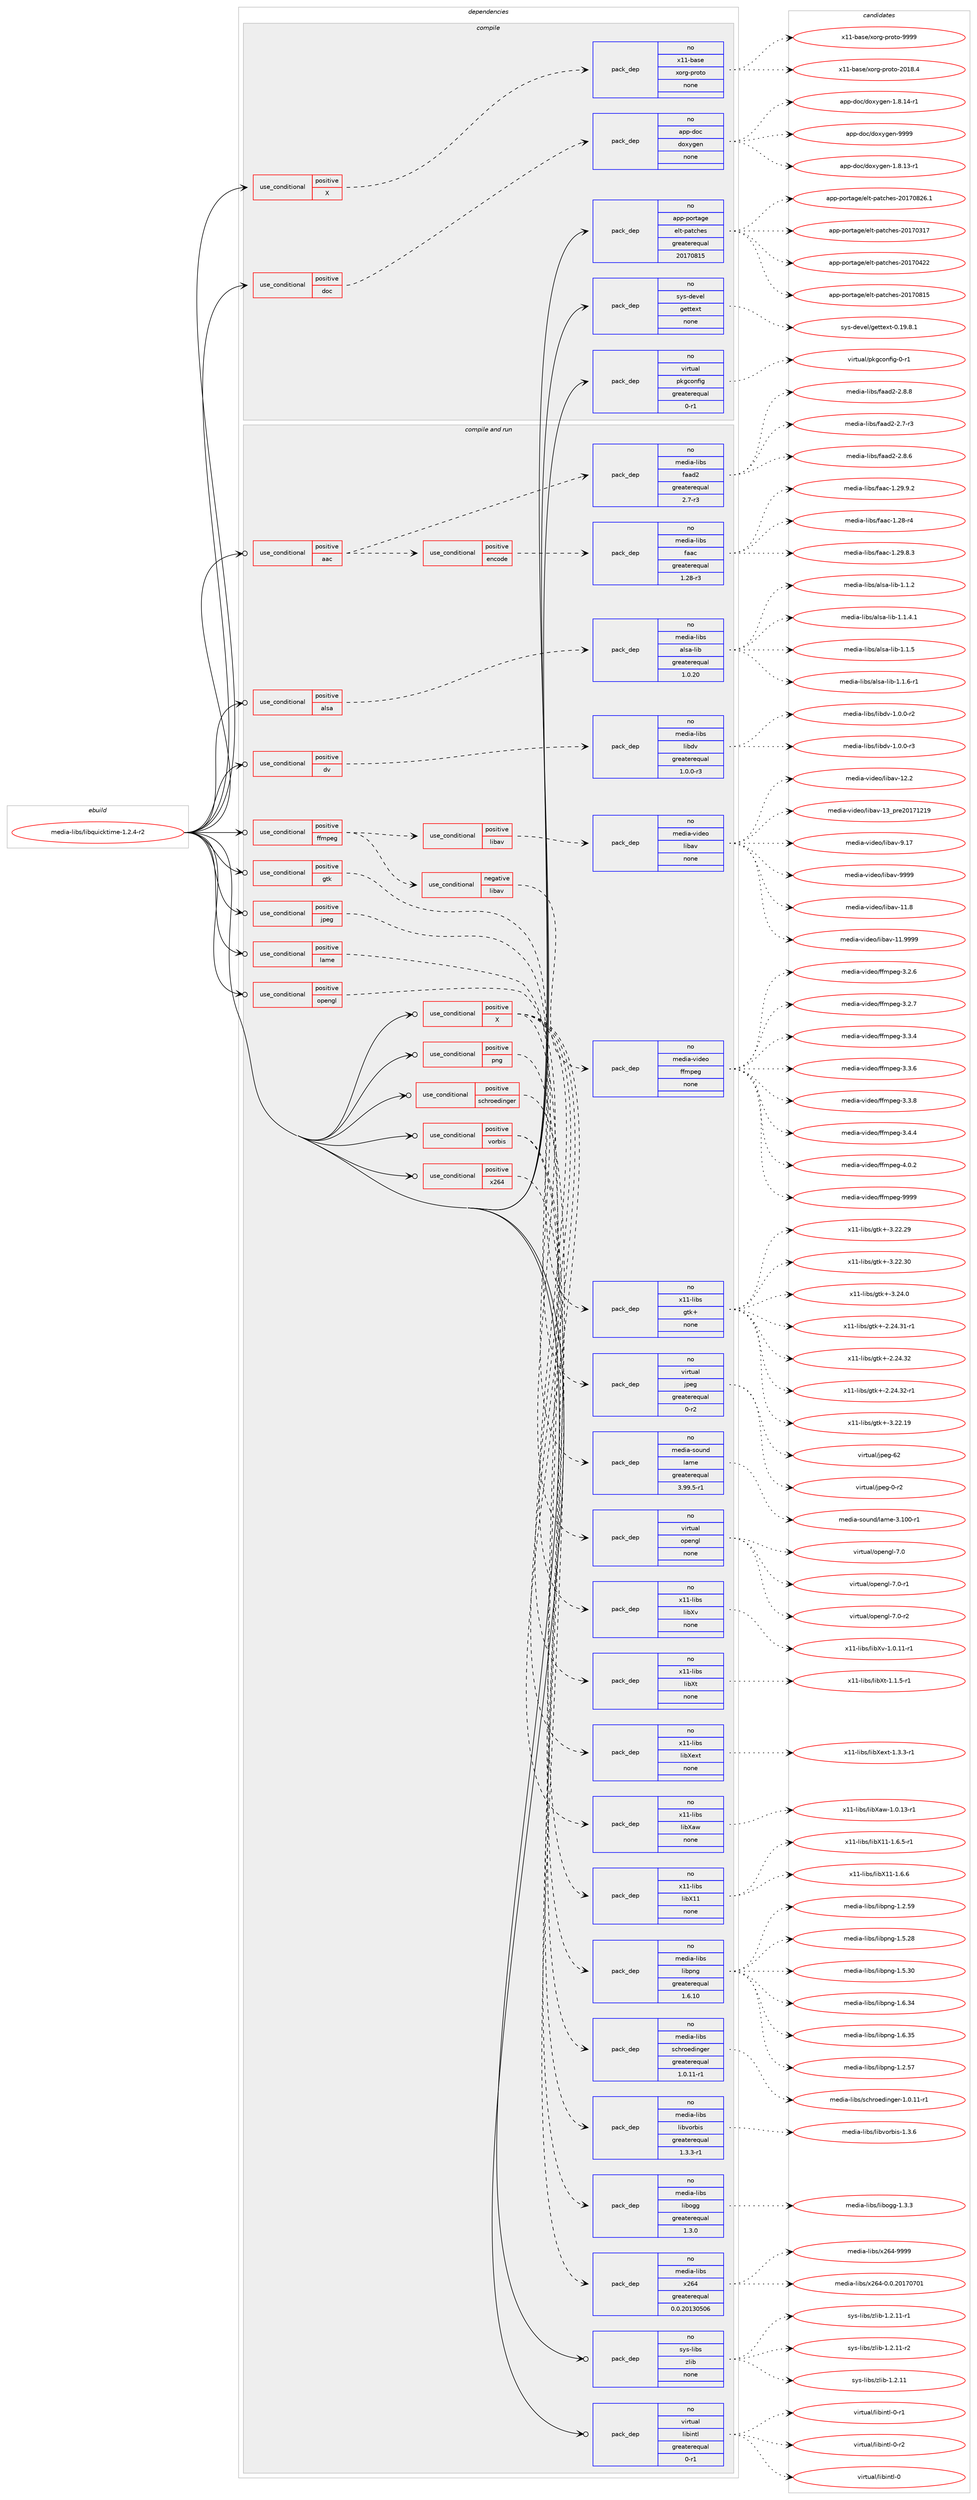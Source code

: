 digraph prolog {

# *************
# Graph options
# *************

newrank=true;
concentrate=true;
compound=true;
graph [rankdir=LR,fontname=Helvetica,fontsize=10,ranksep=1.5];#, ranksep=2.5, nodesep=0.2];
edge  [arrowhead=vee];
node  [fontname=Helvetica,fontsize=10];

# **********
# The ebuild
# **********

subgraph cluster_leftcol {
color=gray;
rank=same;
label=<<i>ebuild</i>>;
id [label="media-libs/libquicktime-1.2.4-r2", color=red, width=4, href="../media-libs/libquicktime-1.2.4-r2.svg"];
}

# ****************
# The dependencies
# ****************

subgraph cluster_midcol {
color=gray;
label=<<i>dependencies</i>>;
subgraph cluster_compile {
fillcolor="#eeeeee";
style=filled;
label=<<i>compile</i>>;
subgraph cond3053 {
dependency9582 [label=<<TABLE BORDER="0" CELLBORDER="1" CELLSPACING="0" CELLPADDING="4"><TR><TD ROWSPAN="3" CELLPADDING="10">use_conditional</TD></TR><TR><TD>positive</TD></TR><TR><TD>X</TD></TR></TABLE>>, shape=none, color=red];
subgraph pack6357 {
dependency9583 [label=<<TABLE BORDER="0" CELLBORDER="1" CELLSPACING="0" CELLPADDING="4" WIDTH="220"><TR><TD ROWSPAN="6" CELLPADDING="30">pack_dep</TD></TR><TR><TD WIDTH="110">no</TD></TR><TR><TD>x11-base</TD></TR><TR><TD>xorg-proto</TD></TR><TR><TD>none</TD></TR><TR><TD></TD></TR></TABLE>>, shape=none, color=blue];
}
dependency9582:e -> dependency9583:w [weight=20,style="dashed",arrowhead="vee"];
}
id:e -> dependency9582:w [weight=20,style="solid",arrowhead="vee"];
subgraph cond3054 {
dependency9584 [label=<<TABLE BORDER="0" CELLBORDER="1" CELLSPACING="0" CELLPADDING="4"><TR><TD ROWSPAN="3" CELLPADDING="10">use_conditional</TD></TR><TR><TD>positive</TD></TR><TR><TD>doc</TD></TR></TABLE>>, shape=none, color=red];
subgraph pack6358 {
dependency9585 [label=<<TABLE BORDER="0" CELLBORDER="1" CELLSPACING="0" CELLPADDING="4" WIDTH="220"><TR><TD ROWSPAN="6" CELLPADDING="30">pack_dep</TD></TR><TR><TD WIDTH="110">no</TD></TR><TR><TD>app-doc</TD></TR><TR><TD>doxygen</TD></TR><TR><TD>none</TD></TR><TR><TD></TD></TR></TABLE>>, shape=none, color=blue];
}
dependency9584:e -> dependency9585:w [weight=20,style="dashed",arrowhead="vee"];
}
id:e -> dependency9584:w [weight=20,style="solid",arrowhead="vee"];
subgraph pack6359 {
dependency9586 [label=<<TABLE BORDER="0" CELLBORDER="1" CELLSPACING="0" CELLPADDING="4" WIDTH="220"><TR><TD ROWSPAN="6" CELLPADDING="30">pack_dep</TD></TR><TR><TD WIDTH="110">no</TD></TR><TR><TD>app-portage</TD></TR><TR><TD>elt-patches</TD></TR><TR><TD>greaterequal</TD></TR><TR><TD>20170815</TD></TR></TABLE>>, shape=none, color=blue];
}
id:e -> dependency9586:w [weight=20,style="solid",arrowhead="vee"];
subgraph pack6360 {
dependency9587 [label=<<TABLE BORDER="0" CELLBORDER="1" CELLSPACING="0" CELLPADDING="4" WIDTH="220"><TR><TD ROWSPAN="6" CELLPADDING="30">pack_dep</TD></TR><TR><TD WIDTH="110">no</TD></TR><TR><TD>sys-devel</TD></TR><TR><TD>gettext</TD></TR><TR><TD>none</TD></TR><TR><TD></TD></TR></TABLE>>, shape=none, color=blue];
}
id:e -> dependency9587:w [weight=20,style="solid",arrowhead="vee"];
subgraph pack6361 {
dependency9588 [label=<<TABLE BORDER="0" CELLBORDER="1" CELLSPACING="0" CELLPADDING="4" WIDTH="220"><TR><TD ROWSPAN="6" CELLPADDING="30">pack_dep</TD></TR><TR><TD WIDTH="110">no</TD></TR><TR><TD>virtual</TD></TR><TR><TD>pkgconfig</TD></TR><TR><TD>greaterequal</TD></TR><TR><TD>0-r1</TD></TR></TABLE>>, shape=none, color=blue];
}
id:e -> dependency9588:w [weight=20,style="solid",arrowhead="vee"];
}
subgraph cluster_compileandrun {
fillcolor="#eeeeee";
style=filled;
label=<<i>compile and run</i>>;
subgraph cond3055 {
dependency9589 [label=<<TABLE BORDER="0" CELLBORDER="1" CELLSPACING="0" CELLPADDING="4"><TR><TD ROWSPAN="3" CELLPADDING="10">use_conditional</TD></TR><TR><TD>positive</TD></TR><TR><TD>X</TD></TR></TABLE>>, shape=none, color=red];
subgraph pack6362 {
dependency9590 [label=<<TABLE BORDER="0" CELLBORDER="1" CELLSPACING="0" CELLPADDING="4" WIDTH="220"><TR><TD ROWSPAN="6" CELLPADDING="30">pack_dep</TD></TR><TR><TD WIDTH="110">no</TD></TR><TR><TD>x11-libs</TD></TR><TR><TD>libX11</TD></TR><TR><TD>none</TD></TR><TR><TD></TD></TR></TABLE>>, shape=none, color=blue];
}
dependency9589:e -> dependency9590:w [weight=20,style="dashed",arrowhead="vee"];
subgraph pack6363 {
dependency9591 [label=<<TABLE BORDER="0" CELLBORDER="1" CELLSPACING="0" CELLPADDING="4" WIDTH="220"><TR><TD ROWSPAN="6" CELLPADDING="30">pack_dep</TD></TR><TR><TD WIDTH="110">no</TD></TR><TR><TD>x11-libs</TD></TR><TR><TD>libXaw</TD></TR><TR><TD>none</TD></TR><TR><TD></TD></TR></TABLE>>, shape=none, color=blue];
}
dependency9589:e -> dependency9591:w [weight=20,style="dashed",arrowhead="vee"];
subgraph pack6364 {
dependency9592 [label=<<TABLE BORDER="0" CELLBORDER="1" CELLSPACING="0" CELLPADDING="4" WIDTH="220"><TR><TD ROWSPAN="6" CELLPADDING="30">pack_dep</TD></TR><TR><TD WIDTH="110">no</TD></TR><TR><TD>x11-libs</TD></TR><TR><TD>libXext</TD></TR><TR><TD>none</TD></TR><TR><TD></TD></TR></TABLE>>, shape=none, color=blue];
}
dependency9589:e -> dependency9592:w [weight=20,style="dashed",arrowhead="vee"];
subgraph pack6365 {
dependency9593 [label=<<TABLE BORDER="0" CELLBORDER="1" CELLSPACING="0" CELLPADDING="4" WIDTH="220"><TR><TD ROWSPAN="6" CELLPADDING="30">pack_dep</TD></TR><TR><TD WIDTH="110">no</TD></TR><TR><TD>x11-libs</TD></TR><TR><TD>libXt</TD></TR><TR><TD>none</TD></TR><TR><TD></TD></TR></TABLE>>, shape=none, color=blue];
}
dependency9589:e -> dependency9593:w [weight=20,style="dashed",arrowhead="vee"];
subgraph pack6366 {
dependency9594 [label=<<TABLE BORDER="0" CELLBORDER="1" CELLSPACING="0" CELLPADDING="4" WIDTH="220"><TR><TD ROWSPAN="6" CELLPADDING="30">pack_dep</TD></TR><TR><TD WIDTH="110">no</TD></TR><TR><TD>x11-libs</TD></TR><TR><TD>libXv</TD></TR><TR><TD>none</TD></TR><TR><TD></TD></TR></TABLE>>, shape=none, color=blue];
}
dependency9589:e -> dependency9594:w [weight=20,style="dashed",arrowhead="vee"];
}
id:e -> dependency9589:w [weight=20,style="solid",arrowhead="odotvee"];
subgraph cond3056 {
dependency9595 [label=<<TABLE BORDER="0" CELLBORDER="1" CELLSPACING="0" CELLPADDING="4"><TR><TD ROWSPAN="3" CELLPADDING="10">use_conditional</TD></TR><TR><TD>positive</TD></TR><TR><TD>aac</TD></TR></TABLE>>, shape=none, color=red];
subgraph pack6367 {
dependency9596 [label=<<TABLE BORDER="0" CELLBORDER="1" CELLSPACING="0" CELLPADDING="4" WIDTH="220"><TR><TD ROWSPAN="6" CELLPADDING="30">pack_dep</TD></TR><TR><TD WIDTH="110">no</TD></TR><TR><TD>media-libs</TD></TR><TR><TD>faad2</TD></TR><TR><TD>greaterequal</TD></TR><TR><TD>2.7-r3</TD></TR></TABLE>>, shape=none, color=blue];
}
dependency9595:e -> dependency9596:w [weight=20,style="dashed",arrowhead="vee"];
subgraph cond3057 {
dependency9597 [label=<<TABLE BORDER="0" CELLBORDER="1" CELLSPACING="0" CELLPADDING="4"><TR><TD ROWSPAN="3" CELLPADDING="10">use_conditional</TD></TR><TR><TD>positive</TD></TR><TR><TD>encode</TD></TR></TABLE>>, shape=none, color=red];
subgraph pack6368 {
dependency9598 [label=<<TABLE BORDER="0" CELLBORDER="1" CELLSPACING="0" CELLPADDING="4" WIDTH="220"><TR><TD ROWSPAN="6" CELLPADDING="30">pack_dep</TD></TR><TR><TD WIDTH="110">no</TD></TR><TR><TD>media-libs</TD></TR><TR><TD>faac</TD></TR><TR><TD>greaterequal</TD></TR><TR><TD>1.28-r3</TD></TR></TABLE>>, shape=none, color=blue];
}
dependency9597:e -> dependency9598:w [weight=20,style="dashed",arrowhead="vee"];
}
dependency9595:e -> dependency9597:w [weight=20,style="dashed",arrowhead="vee"];
}
id:e -> dependency9595:w [weight=20,style="solid",arrowhead="odotvee"];
subgraph cond3058 {
dependency9599 [label=<<TABLE BORDER="0" CELLBORDER="1" CELLSPACING="0" CELLPADDING="4"><TR><TD ROWSPAN="3" CELLPADDING="10">use_conditional</TD></TR><TR><TD>positive</TD></TR><TR><TD>alsa</TD></TR></TABLE>>, shape=none, color=red];
subgraph pack6369 {
dependency9600 [label=<<TABLE BORDER="0" CELLBORDER="1" CELLSPACING="0" CELLPADDING="4" WIDTH="220"><TR><TD ROWSPAN="6" CELLPADDING="30">pack_dep</TD></TR><TR><TD WIDTH="110">no</TD></TR><TR><TD>media-libs</TD></TR><TR><TD>alsa-lib</TD></TR><TR><TD>greaterequal</TD></TR><TR><TD>1.0.20</TD></TR></TABLE>>, shape=none, color=blue];
}
dependency9599:e -> dependency9600:w [weight=20,style="dashed",arrowhead="vee"];
}
id:e -> dependency9599:w [weight=20,style="solid",arrowhead="odotvee"];
subgraph cond3059 {
dependency9601 [label=<<TABLE BORDER="0" CELLBORDER="1" CELLSPACING="0" CELLPADDING="4"><TR><TD ROWSPAN="3" CELLPADDING="10">use_conditional</TD></TR><TR><TD>positive</TD></TR><TR><TD>dv</TD></TR></TABLE>>, shape=none, color=red];
subgraph pack6370 {
dependency9602 [label=<<TABLE BORDER="0" CELLBORDER="1" CELLSPACING="0" CELLPADDING="4" WIDTH="220"><TR><TD ROWSPAN="6" CELLPADDING="30">pack_dep</TD></TR><TR><TD WIDTH="110">no</TD></TR><TR><TD>media-libs</TD></TR><TR><TD>libdv</TD></TR><TR><TD>greaterequal</TD></TR><TR><TD>1.0.0-r3</TD></TR></TABLE>>, shape=none, color=blue];
}
dependency9601:e -> dependency9602:w [weight=20,style="dashed",arrowhead="vee"];
}
id:e -> dependency9601:w [weight=20,style="solid",arrowhead="odotvee"];
subgraph cond3060 {
dependency9603 [label=<<TABLE BORDER="0" CELLBORDER="1" CELLSPACING="0" CELLPADDING="4"><TR><TD ROWSPAN="3" CELLPADDING="10">use_conditional</TD></TR><TR><TD>positive</TD></TR><TR><TD>ffmpeg</TD></TR></TABLE>>, shape=none, color=red];
subgraph cond3061 {
dependency9604 [label=<<TABLE BORDER="0" CELLBORDER="1" CELLSPACING="0" CELLPADDING="4"><TR><TD ROWSPAN="3" CELLPADDING="10">use_conditional</TD></TR><TR><TD>positive</TD></TR><TR><TD>libav</TD></TR></TABLE>>, shape=none, color=red];
subgraph pack6371 {
dependency9605 [label=<<TABLE BORDER="0" CELLBORDER="1" CELLSPACING="0" CELLPADDING="4" WIDTH="220"><TR><TD ROWSPAN="6" CELLPADDING="30">pack_dep</TD></TR><TR><TD WIDTH="110">no</TD></TR><TR><TD>media-video</TD></TR><TR><TD>libav</TD></TR><TR><TD>none</TD></TR><TR><TD></TD></TR></TABLE>>, shape=none, color=blue];
}
dependency9604:e -> dependency9605:w [weight=20,style="dashed",arrowhead="vee"];
}
dependency9603:e -> dependency9604:w [weight=20,style="dashed",arrowhead="vee"];
subgraph cond3062 {
dependency9606 [label=<<TABLE BORDER="0" CELLBORDER="1" CELLSPACING="0" CELLPADDING="4"><TR><TD ROWSPAN="3" CELLPADDING="10">use_conditional</TD></TR><TR><TD>negative</TD></TR><TR><TD>libav</TD></TR></TABLE>>, shape=none, color=red];
subgraph pack6372 {
dependency9607 [label=<<TABLE BORDER="0" CELLBORDER="1" CELLSPACING="0" CELLPADDING="4" WIDTH="220"><TR><TD ROWSPAN="6" CELLPADDING="30">pack_dep</TD></TR><TR><TD WIDTH="110">no</TD></TR><TR><TD>media-video</TD></TR><TR><TD>ffmpeg</TD></TR><TR><TD>none</TD></TR><TR><TD></TD></TR></TABLE>>, shape=none, color=blue];
}
dependency9606:e -> dependency9607:w [weight=20,style="dashed",arrowhead="vee"];
}
dependency9603:e -> dependency9606:w [weight=20,style="dashed",arrowhead="vee"];
}
id:e -> dependency9603:w [weight=20,style="solid",arrowhead="odotvee"];
subgraph cond3063 {
dependency9608 [label=<<TABLE BORDER="0" CELLBORDER="1" CELLSPACING="0" CELLPADDING="4"><TR><TD ROWSPAN="3" CELLPADDING="10">use_conditional</TD></TR><TR><TD>positive</TD></TR><TR><TD>gtk</TD></TR></TABLE>>, shape=none, color=red];
subgraph pack6373 {
dependency9609 [label=<<TABLE BORDER="0" CELLBORDER="1" CELLSPACING="0" CELLPADDING="4" WIDTH="220"><TR><TD ROWSPAN="6" CELLPADDING="30">pack_dep</TD></TR><TR><TD WIDTH="110">no</TD></TR><TR><TD>x11-libs</TD></TR><TR><TD>gtk+</TD></TR><TR><TD>none</TD></TR><TR><TD></TD></TR></TABLE>>, shape=none, color=blue];
}
dependency9608:e -> dependency9609:w [weight=20,style="dashed",arrowhead="vee"];
}
id:e -> dependency9608:w [weight=20,style="solid",arrowhead="odotvee"];
subgraph cond3064 {
dependency9610 [label=<<TABLE BORDER="0" CELLBORDER="1" CELLSPACING="0" CELLPADDING="4"><TR><TD ROWSPAN="3" CELLPADDING="10">use_conditional</TD></TR><TR><TD>positive</TD></TR><TR><TD>jpeg</TD></TR></TABLE>>, shape=none, color=red];
subgraph pack6374 {
dependency9611 [label=<<TABLE BORDER="0" CELLBORDER="1" CELLSPACING="0" CELLPADDING="4" WIDTH="220"><TR><TD ROWSPAN="6" CELLPADDING="30">pack_dep</TD></TR><TR><TD WIDTH="110">no</TD></TR><TR><TD>virtual</TD></TR><TR><TD>jpeg</TD></TR><TR><TD>greaterequal</TD></TR><TR><TD>0-r2</TD></TR></TABLE>>, shape=none, color=blue];
}
dependency9610:e -> dependency9611:w [weight=20,style="dashed",arrowhead="vee"];
}
id:e -> dependency9610:w [weight=20,style="solid",arrowhead="odotvee"];
subgraph cond3065 {
dependency9612 [label=<<TABLE BORDER="0" CELLBORDER="1" CELLSPACING="0" CELLPADDING="4"><TR><TD ROWSPAN="3" CELLPADDING="10">use_conditional</TD></TR><TR><TD>positive</TD></TR><TR><TD>lame</TD></TR></TABLE>>, shape=none, color=red];
subgraph pack6375 {
dependency9613 [label=<<TABLE BORDER="0" CELLBORDER="1" CELLSPACING="0" CELLPADDING="4" WIDTH="220"><TR><TD ROWSPAN="6" CELLPADDING="30">pack_dep</TD></TR><TR><TD WIDTH="110">no</TD></TR><TR><TD>media-sound</TD></TR><TR><TD>lame</TD></TR><TR><TD>greaterequal</TD></TR><TR><TD>3.99.5-r1</TD></TR></TABLE>>, shape=none, color=blue];
}
dependency9612:e -> dependency9613:w [weight=20,style="dashed",arrowhead="vee"];
}
id:e -> dependency9612:w [weight=20,style="solid",arrowhead="odotvee"];
subgraph cond3066 {
dependency9614 [label=<<TABLE BORDER="0" CELLBORDER="1" CELLSPACING="0" CELLPADDING="4"><TR><TD ROWSPAN="3" CELLPADDING="10">use_conditional</TD></TR><TR><TD>positive</TD></TR><TR><TD>opengl</TD></TR></TABLE>>, shape=none, color=red];
subgraph pack6376 {
dependency9615 [label=<<TABLE BORDER="0" CELLBORDER="1" CELLSPACING="0" CELLPADDING="4" WIDTH="220"><TR><TD ROWSPAN="6" CELLPADDING="30">pack_dep</TD></TR><TR><TD WIDTH="110">no</TD></TR><TR><TD>virtual</TD></TR><TR><TD>opengl</TD></TR><TR><TD>none</TD></TR><TR><TD></TD></TR></TABLE>>, shape=none, color=blue];
}
dependency9614:e -> dependency9615:w [weight=20,style="dashed",arrowhead="vee"];
}
id:e -> dependency9614:w [weight=20,style="solid",arrowhead="odotvee"];
subgraph cond3067 {
dependency9616 [label=<<TABLE BORDER="0" CELLBORDER="1" CELLSPACING="0" CELLPADDING="4"><TR><TD ROWSPAN="3" CELLPADDING="10">use_conditional</TD></TR><TR><TD>positive</TD></TR><TR><TD>png</TD></TR></TABLE>>, shape=none, color=red];
subgraph pack6377 {
dependency9617 [label=<<TABLE BORDER="0" CELLBORDER="1" CELLSPACING="0" CELLPADDING="4" WIDTH="220"><TR><TD ROWSPAN="6" CELLPADDING="30">pack_dep</TD></TR><TR><TD WIDTH="110">no</TD></TR><TR><TD>media-libs</TD></TR><TR><TD>libpng</TD></TR><TR><TD>greaterequal</TD></TR><TR><TD>1.6.10</TD></TR></TABLE>>, shape=none, color=blue];
}
dependency9616:e -> dependency9617:w [weight=20,style="dashed",arrowhead="vee"];
}
id:e -> dependency9616:w [weight=20,style="solid",arrowhead="odotvee"];
subgraph cond3068 {
dependency9618 [label=<<TABLE BORDER="0" CELLBORDER="1" CELLSPACING="0" CELLPADDING="4"><TR><TD ROWSPAN="3" CELLPADDING="10">use_conditional</TD></TR><TR><TD>positive</TD></TR><TR><TD>schroedinger</TD></TR></TABLE>>, shape=none, color=red];
subgraph pack6378 {
dependency9619 [label=<<TABLE BORDER="0" CELLBORDER="1" CELLSPACING="0" CELLPADDING="4" WIDTH="220"><TR><TD ROWSPAN="6" CELLPADDING="30">pack_dep</TD></TR><TR><TD WIDTH="110">no</TD></TR><TR><TD>media-libs</TD></TR><TR><TD>schroedinger</TD></TR><TR><TD>greaterequal</TD></TR><TR><TD>1.0.11-r1</TD></TR></TABLE>>, shape=none, color=blue];
}
dependency9618:e -> dependency9619:w [weight=20,style="dashed",arrowhead="vee"];
}
id:e -> dependency9618:w [weight=20,style="solid",arrowhead="odotvee"];
subgraph cond3069 {
dependency9620 [label=<<TABLE BORDER="0" CELLBORDER="1" CELLSPACING="0" CELLPADDING="4"><TR><TD ROWSPAN="3" CELLPADDING="10">use_conditional</TD></TR><TR><TD>positive</TD></TR><TR><TD>vorbis</TD></TR></TABLE>>, shape=none, color=red];
subgraph pack6379 {
dependency9621 [label=<<TABLE BORDER="0" CELLBORDER="1" CELLSPACING="0" CELLPADDING="4" WIDTH="220"><TR><TD ROWSPAN="6" CELLPADDING="30">pack_dep</TD></TR><TR><TD WIDTH="110">no</TD></TR><TR><TD>media-libs</TD></TR><TR><TD>libogg</TD></TR><TR><TD>greaterequal</TD></TR><TR><TD>1.3.0</TD></TR></TABLE>>, shape=none, color=blue];
}
dependency9620:e -> dependency9621:w [weight=20,style="dashed",arrowhead="vee"];
subgraph pack6380 {
dependency9622 [label=<<TABLE BORDER="0" CELLBORDER="1" CELLSPACING="0" CELLPADDING="4" WIDTH="220"><TR><TD ROWSPAN="6" CELLPADDING="30">pack_dep</TD></TR><TR><TD WIDTH="110">no</TD></TR><TR><TD>media-libs</TD></TR><TR><TD>libvorbis</TD></TR><TR><TD>greaterequal</TD></TR><TR><TD>1.3.3-r1</TD></TR></TABLE>>, shape=none, color=blue];
}
dependency9620:e -> dependency9622:w [weight=20,style="dashed",arrowhead="vee"];
}
id:e -> dependency9620:w [weight=20,style="solid",arrowhead="odotvee"];
subgraph cond3070 {
dependency9623 [label=<<TABLE BORDER="0" CELLBORDER="1" CELLSPACING="0" CELLPADDING="4"><TR><TD ROWSPAN="3" CELLPADDING="10">use_conditional</TD></TR><TR><TD>positive</TD></TR><TR><TD>x264</TD></TR></TABLE>>, shape=none, color=red];
subgraph pack6381 {
dependency9624 [label=<<TABLE BORDER="0" CELLBORDER="1" CELLSPACING="0" CELLPADDING="4" WIDTH="220"><TR><TD ROWSPAN="6" CELLPADDING="30">pack_dep</TD></TR><TR><TD WIDTH="110">no</TD></TR><TR><TD>media-libs</TD></TR><TR><TD>x264</TD></TR><TR><TD>greaterequal</TD></TR><TR><TD>0.0.20130506</TD></TR></TABLE>>, shape=none, color=blue];
}
dependency9623:e -> dependency9624:w [weight=20,style="dashed",arrowhead="vee"];
}
id:e -> dependency9623:w [weight=20,style="solid",arrowhead="odotvee"];
subgraph pack6382 {
dependency9625 [label=<<TABLE BORDER="0" CELLBORDER="1" CELLSPACING="0" CELLPADDING="4" WIDTH="220"><TR><TD ROWSPAN="6" CELLPADDING="30">pack_dep</TD></TR><TR><TD WIDTH="110">no</TD></TR><TR><TD>sys-libs</TD></TR><TR><TD>zlib</TD></TR><TR><TD>none</TD></TR><TR><TD></TD></TR></TABLE>>, shape=none, color=blue];
}
id:e -> dependency9625:w [weight=20,style="solid",arrowhead="odotvee"];
subgraph pack6383 {
dependency9626 [label=<<TABLE BORDER="0" CELLBORDER="1" CELLSPACING="0" CELLPADDING="4" WIDTH="220"><TR><TD ROWSPAN="6" CELLPADDING="30">pack_dep</TD></TR><TR><TD WIDTH="110">no</TD></TR><TR><TD>virtual</TD></TR><TR><TD>libintl</TD></TR><TR><TD>greaterequal</TD></TR><TR><TD>0-r1</TD></TR></TABLE>>, shape=none, color=blue];
}
id:e -> dependency9626:w [weight=20,style="solid",arrowhead="odotvee"];
}
subgraph cluster_run {
fillcolor="#eeeeee";
style=filled;
label=<<i>run</i>>;
}
}

# **************
# The candidates
# **************

subgraph cluster_choices {
rank=same;
color=gray;
label=<<i>candidates</i>>;

subgraph choice6357 {
color=black;
nodesep=1;
choice1204949459897115101471201111141034511211411111611145504849564652 [label="x11-base/xorg-proto-2018.4", color=red, width=4,href="../x11-base/xorg-proto-2018.4.svg"];
choice120494945989711510147120111114103451121141111161114557575757 [label="x11-base/xorg-proto-9999", color=red, width=4,href="../x11-base/xorg-proto-9999.svg"];
dependency9583:e -> choice1204949459897115101471201111141034511211411111611145504849564652:w [style=dotted,weight="100"];
dependency9583:e -> choice120494945989711510147120111114103451121141111161114557575757:w [style=dotted,weight="100"];
}
subgraph choice6358 {
color=black;
nodesep=1;
choice97112112451001119947100111120121103101110454946564649514511449 [label="app-doc/doxygen-1.8.13-r1", color=red, width=4,href="../app-doc/doxygen-1.8.13-r1.svg"];
choice97112112451001119947100111120121103101110454946564649524511449 [label="app-doc/doxygen-1.8.14-r1", color=red, width=4,href="../app-doc/doxygen-1.8.14-r1.svg"];
choice971121124510011199471001111201211031011104557575757 [label="app-doc/doxygen-9999", color=red, width=4,href="../app-doc/doxygen-9999.svg"];
dependency9585:e -> choice97112112451001119947100111120121103101110454946564649514511449:w [style=dotted,weight="100"];
dependency9585:e -> choice97112112451001119947100111120121103101110454946564649524511449:w [style=dotted,weight="100"];
dependency9585:e -> choice971121124510011199471001111201211031011104557575757:w [style=dotted,weight="100"];
}
subgraph choice6359 {
color=black;
nodesep=1;
choice97112112451121111141169710310147101108116451129711699104101115455048495548514955 [label="app-portage/elt-patches-20170317", color=red, width=4,href="../app-portage/elt-patches-20170317.svg"];
choice97112112451121111141169710310147101108116451129711699104101115455048495548525050 [label="app-portage/elt-patches-20170422", color=red, width=4,href="../app-portage/elt-patches-20170422.svg"];
choice97112112451121111141169710310147101108116451129711699104101115455048495548564953 [label="app-portage/elt-patches-20170815", color=red, width=4,href="../app-portage/elt-patches-20170815.svg"];
choice971121124511211111411697103101471011081164511297116991041011154550484955485650544649 [label="app-portage/elt-patches-20170826.1", color=red, width=4,href="../app-portage/elt-patches-20170826.1.svg"];
dependency9586:e -> choice97112112451121111141169710310147101108116451129711699104101115455048495548514955:w [style=dotted,weight="100"];
dependency9586:e -> choice97112112451121111141169710310147101108116451129711699104101115455048495548525050:w [style=dotted,weight="100"];
dependency9586:e -> choice97112112451121111141169710310147101108116451129711699104101115455048495548564953:w [style=dotted,weight="100"];
dependency9586:e -> choice971121124511211111411697103101471011081164511297116991041011154550484955485650544649:w [style=dotted,weight="100"];
}
subgraph choice6360 {
color=black;
nodesep=1;
choice1151211154510010111810110847103101116116101120116454846495746564649 [label="sys-devel/gettext-0.19.8.1", color=red, width=4,href="../sys-devel/gettext-0.19.8.1.svg"];
dependency9587:e -> choice1151211154510010111810110847103101116116101120116454846495746564649:w [style=dotted,weight="100"];
}
subgraph choice6361 {
color=black;
nodesep=1;
choice11810511411611797108471121071039911111010210510345484511449 [label="virtual/pkgconfig-0-r1", color=red, width=4,href="../virtual/pkgconfig-0-r1.svg"];
dependency9588:e -> choice11810511411611797108471121071039911111010210510345484511449:w [style=dotted,weight="100"];
}
subgraph choice6362 {
color=black;
nodesep=1;
choice1204949451081059811547108105988849494549465446534511449 [label="x11-libs/libX11-1.6.5-r1", color=red, width=4,href="../x11-libs/libX11-1.6.5-r1.svg"];
choice120494945108105981154710810598884949454946544654 [label="x11-libs/libX11-1.6.6", color=red, width=4,href="../x11-libs/libX11-1.6.6.svg"];
dependency9590:e -> choice1204949451081059811547108105988849494549465446534511449:w [style=dotted,weight="100"];
dependency9590:e -> choice120494945108105981154710810598884949454946544654:w [style=dotted,weight="100"];
}
subgraph choice6363 {
color=black;
nodesep=1;
choice1204949451081059811547108105988897119454946484649514511449 [label="x11-libs/libXaw-1.0.13-r1", color=red, width=4,href="../x11-libs/libXaw-1.0.13-r1.svg"];
dependency9591:e -> choice1204949451081059811547108105988897119454946484649514511449:w [style=dotted,weight="100"];
}
subgraph choice6364 {
color=black;
nodesep=1;
choice120494945108105981154710810598881011201164549465146514511449 [label="x11-libs/libXext-1.3.3-r1", color=red, width=4,href="../x11-libs/libXext-1.3.3-r1.svg"];
dependency9592:e -> choice120494945108105981154710810598881011201164549465146514511449:w [style=dotted,weight="100"];
}
subgraph choice6365 {
color=black;
nodesep=1;
choice120494945108105981154710810598881164549464946534511449 [label="x11-libs/libXt-1.1.5-r1", color=red, width=4,href="../x11-libs/libXt-1.1.5-r1.svg"];
dependency9593:e -> choice120494945108105981154710810598881164549464946534511449:w [style=dotted,weight="100"];
}
subgraph choice6366 {
color=black;
nodesep=1;
choice12049494510810598115471081059888118454946484649494511449 [label="x11-libs/libXv-1.0.11-r1", color=red, width=4,href="../x11-libs/libXv-1.0.11-r1.svg"];
dependency9594:e -> choice12049494510810598115471081059888118454946484649494511449:w [style=dotted,weight="100"];
}
subgraph choice6367 {
color=black;
nodesep=1;
choice10910110010597451081059811547102979710050455046554511451 [label="media-libs/faad2-2.7-r3", color=red, width=4,href="../media-libs/faad2-2.7-r3.svg"];
choice10910110010597451081059811547102979710050455046564654 [label="media-libs/faad2-2.8.6", color=red, width=4,href="../media-libs/faad2-2.8.6.svg"];
choice10910110010597451081059811547102979710050455046564656 [label="media-libs/faad2-2.8.8", color=red, width=4,href="../media-libs/faad2-2.8.8.svg"];
dependency9596:e -> choice10910110010597451081059811547102979710050455046554511451:w [style=dotted,weight="100"];
dependency9596:e -> choice10910110010597451081059811547102979710050455046564654:w [style=dotted,weight="100"];
dependency9596:e -> choice10910110010597451081059811547102979710050455046564656:w [style=dotted,weight="100"];
}
subgraph choice6368 {
color=black;
nodesep=1;
choice1091011001059745108105981154710297979945494650564511452 [label="media-libs/faac-1.28-r4", color=red, width=4,href="../media-libs/faac-1.28-r4.svg"];
choice10910110010597451081059811547102979799454946505746564651 [label="media-libs/faac-1.29.8.3", color=red, width=4,href="../media-libs/faac-1.29.8.3.svg"];
choice10910110010597451081059811547102979799454946505746574650 [label="media-libs/faac-1.29.9.2", color=red, width=4,href="../media-libs/faac-1.29.9.2.svg"];
dependency9598:e -> choice1091011001059745108105981154710297979945494650564511452:w [style=dotted,weight="100"];
dependency9598:e -> choice10910110010597451081059811547102979799454946505746564651:w [style=dotted,weight="100"];
dependency9598:e -> choice10910110010597451081059811547102979799454946505746574650:w [style=dotted,weight="100"];
}
subgraph choice6369 {
color=black;
nodesep=1;
choice1091011001059745108105981154797108115974510810598454946494650 [label="media-libs/alsa-lib-1.1.2", color=red, width=4,href="../media-libs/alsa-lib-1.1.2.svg"];
choice10910110010597451081059811547971081159745108105984549464946524649 [label="media-libs/alsa-lib-1.1.4.1", color=red, width=4,href="../media-libs/alsa-lib-1.1.4.1.svg"];
choice1091011001059745108105981154797108115974510810598454946494653 [label="media-libs/alsa-lib-1.1.5", color=red, width=4,href="../media-libs/alsa-lib-1.1.5.svg"];
choice10910110010597451081059811547971081159745108105984549464946544511449 [label="media-libs/alsa-lib-1.1.6-r1", color=red, width=4,href="../media-libs/alsa-lib-1.1.6-r1.svg"];
dependency9600:e -> choice1091011001059745108105981154797108115974510810598454946494650:w [style=dotted,weight="100"];
dependency9600:e -> choice10910110010597451081059811547971081159745108105984549464946524649:w [style=dotted,weight="100"];
dependency9600:e -> choice1091011001059745108105981154797108115974510810598454946494653:w [style=dotted,weight="100"];
dependency9600:e -> choice10910110010597451081059811547971081159745108105984549464946544511449:w [style=dotted,weight="100"];
}
subgraph choice6370 {
color=black;
nodesep=1;
choice10910110010597451081059811547108105981001184549464846484511450 [label="media-libs/libdv-1.0.0-r2", color=red, width=4,href="../media-libs/libdv-1.0.0-r2.svg"];
choice10910110010597451081059811547108105981001184549464846484511451 [label="media-libs/libdv-1.0.0-r3", color=red, width=4,href="../media-libs/libdv-1.0.0-r3.svg"];
dependency9602:e -> choice10910110010597451081059811547108105981001184549464846484511450:w [style=dotted,weight="100"];
dependency9602:e -> choice10910110010597451081059811547108105981001184549464846484511451:w [style=dotted,weight="100"];
}
subgraph choice6371 {
color=black;
nodesep=1;
choice10910110010597451181051001011114710810598971184549494656 [label="media-video/libav-11.8", color=red, width=4,href="../media-video/libav-11.8.svg"];
choice10910110010597451181051001011114710810598971184549494657575757 [label="media-video/libav-11.9999", color=red, width=4,href="../media-video/libav-11.9999.svg"];
choice10910110010597451181051001011114710810598971184549504650 [label="media-video/libav-12.2", color=red, width=4,href="../media-video/libav-12.2.svg"];
choice1091011001059745118105100101111471081059897118454951951121141015048495549504957 [label="media-video/libav-13_pre20171219", color=red, width=4,href="../media-video/libav-13_pre20171219.svg"];
choice10910110010597451181051001011114710810598971184557464955 [label="media-video/libav-9.17", color=red, width=4,href="../media-video/libav-9.17.svg"];
choice10910110010597451181051001011114710810598971184557575757 [label="media-video/libav-9999", color=red, width=4,href="../media-video/libav-9999.svg"];
dependency9605:e -> choice10910110010597451181051001011114710810598971184549494656:w [style=dotted,weight="100"];
dependency9605:e -> choice10910110010597451181051001011114710810598971184549494657575757:w [style=dotted,weight="100"];
dependency9605:e -> choice10910110010597451181051001011114710810598971184549504650:w [style=dotted,weight="100"];
dependency9605:e -> choice1091011001059745118105100101111471081059897118454951951121141015048495549504957:w [style=dotted,weight="100"];
dependency9605:e -> choice10910110010597451181051001011114710810598971184557464955:w [style=dotted,weight="100"];
dependency9605:e -> choice10910110010597451181051001011114710810598971184557575757:w [style=dotted,weight="100"];
}
subgraph choice6372 {
color=black;
nodesep=1;
choice109101100105974511810510010111147102102109112101103455146504654 [label="media-video/ffmpeg-3.2.6", color=red, width=4,href="../media-video/ffmpeg-3.2.6.svg"];
choice109101100105974511810510010111147102102109112101103455146504655 [label="media-video/ffmpeg-3.2.7", color=red, width=4,href="../media-video/ffmpeg-3.2.7.svg"];
choice109101100105974511810510010111147102102109112101103455146514652 [label="media-video/ffmpeg-3.3.4", color=red, width=4,href="../media-video/ffmpeg-3.3.4.svg"];
choice109101100105974511810510010111147102102109112101103455146514654 [label="media-video/ffmpeg-3.3.6", color=red, width=4,href="../media-video/ffmpeg-3.3.6.svg"];
choice109101100105974511810510010111147102102109112101103455146514656 [label="media-video/ffmpeg-3.3.8", color=red, width=4,href="../media-video/ffmpeg-3.3.8.svg"];
choice109101100105974511810510010111147102102109112101103455146524652 [label="media-video/ffmpeg-3.4.4", color=red, width=4,href="../media-video/ffmpeg-3.4.4.svg"];
choice109101100105974511810510010111147102102109112101103455246484650 [label="media-video/ffmpeg-4.0.2", color=red, width=4,href="../media-video/ffmpeg-4.0.2.svg"];
choice1091011001059745118105100101111471021021091121011034557575757 [label="media-video/ffmpeg-9999", color=red, width=4,href="../media-video/ffmpeg-9999.svg"];
dependency9607:e -> choice109101100105974511810510010111147102102109112101103455146504654:w [style=dotted,weight="100"];
dependency9607:e -> choice109101100105974511810510010111147102102109112101103455146504655:w [style=dotted,weight="100"];
dependency9607:e -> choice109101100105974511810510010111147102102109112101103455146514652:w [style=dotted,weight="100"];
dependency9607:e -> choice109101100105974511810510010111147102102109112101103455146514654:w [style=dotted,weight="100"];
dependency9607:e -> choice109101100105974511810510010111147102102109112101103455146514656:w [style=dotted,weight="100"];
dependency9607:e -> choice109101100105974511810510010111147102102109112101103455146524652:w [style=dotted,weight="100"];
dependency9607:e -> choice109101100105974511810510010111147102102109112101103455246484650:w [style=dotted,weight="100"];
dependency9607:e -> choice1091011001059745118105100101111471021021091121011034557575757:w [style=dotted,weight="100"];
}
subgraph choice6373 {
color=black;
nodesep=1;
choice12049494510810598115471031161074345504650524651494511449 [label="x11-libs/gtk+-2.24.31-r1", color=red, width=4,href="../x11-libs/gtk+-2.24.31-r1.svg"];
choice1204949451081059811547103116107434550465052465150 [label="x11-libs/gtk+-2.24.32", color=red, width=4,href="../x11-libs/gtk+-2.24.32.svg"];
choice12049494510810598115471031161074345504650524651504511449 [label="x11-libs/gtk+-2.24.32-r1", color=red, width=4,href="../x11-libs/gtk+-2.24.32-r1.svg"];
choice1204949451081059811547103116107434551465050464957 [label="x11-libs/gtk+-3.22.19", color=red, width=4,href="../x11-libs/gtk+-3.22.19.svg"];
choice1204949451081059811547103116107434551465050465057 [label="x11-libs/gtk+-3.22.29", color=red, width=4,href="../x11-libs/gtk+-3.22.29.svg"];
choice1204949451081059811547103116107434551465050465148 [label="x11-libs/gtk+-3.22.30", color=red, width=4,href="../x11-libs/gtk+-3.22.30.svg"];
choice12049494510810598115471031161074345514650524648 [label="x11-libs/gtk+-3.24.0", color=red, width=4,href="../x11-libs/gtk+-3.24.0.svg"];
dependency9609:e -> choice12049494510810598115471031161074345504650524651494511449:w [style=dotted,weight="100"];
dependency9609:e -> choice1204949451081059811547103116107434550465052465150:w [style=dotted,weight="100"];
dependency9609:e -> choice12049494510810598115471031161074345504650524651504511449:w [style=dotted,weight="100"];
dependency9609:e -> choice1204949451081059811547103116107434551465050464957:w [style=dotted,weight="100"];
dependency9609:e -> choice1204949451081059811547103116107434551465050465057:w [style=dotted,weight="100"];
dependency9609:e -> choice1204949451081059811547103116107434551465050465148:w [style=dotted,weight="100"];
dependency9609:e -> choice12049494510810598115471031161074345514650524648:w [style=dotted,weight="100"];
}
subgraph choice6374 {
color=black;
nodesep=1;
choice118105114116117971084710611210110345484511450 [label="virtual/jpeg-0-r2", color=red, width=4,href="../virtual/jpeg-0-r2.svg"];
choice1181051141161179710847106112101103455450 [label="virtual/jpeg-62", color=red, width=4,href="../virtual/jpeg-62.svg"];
dependency9611:e -> choice118105114116117971084710611210110345484511450:w [style=dotted,weight="100"];
dependency9611:e -> choice1181051141161179710847106112101103455450:w [style=dotted,weight="100"];
}
subgraph choice6375 {
color=black;
nodesep=1;
choice109101100105974511511111711010047108971091014551464948484511449 [label="media-sound/lame-3.100-r1", color=red, width=4,href="../media-sound/lame-3.100-r1.svg"];
dependency9613:e -> choice109101100105974511511111711010047108971091014551464948484511449:w [style=dotted,weight="100"];
}
subgraph choice6376 {
color=black;
nodesep=1;
choice118105114116117971084711111210111010310845554648 [label="virtual/opengl-7.0", color=red, width=4,href="../virtual/opengl-7.0.svg"];
choice1181051141161179710847111112101110103108455546484511449 [label="virtual/opengl-7.0-r1", color=red, width=4,href="../virtual/opengl-7.0-r1.svg"];
choice1181051141161179710847111112101110103108455546484511450 [label="virtual/opengl-7.0-r2", color=red, width=4,href="../virtual/opengl-7.0-r2.svg"];
dependency9615:e -> choice118105114116117971084711111210111010310845554648:w [style=dotted,weight="100"];
dependency9615:e -> choice1181051141161179710847111112101110103108455546484511449:w [style=dotted,weight="100"];
dependency9615:e -> choice1181051141161179710847111112101110103108455546484511450:w [style=dotted,weight="100"];
}
subgraph choice6377 {
color=black;
nodesep=1;
choice109101100105974510810598115471081059811211010345494650465355 [label="media-libs/libpng-1.2.57", color=red, width=4,href="../media-libs/libpng-1.2.57.svg"];
choice109101100105974510810598115471081059811211010345494650465357 [label="media-libs/libpng-1.2.59", color=red, width=4,href="../media-libs/libpng-1.2.59.svg"];
choice109101100105974510810598115471081059811211010345494653465056 [label="media-libs/libpng-1.5.28", color=red, width=4,href="../media-libs/libpng-1.5.28.svg"];
choice109101100105974510810598115471081059811211010345494653465148 [label="media-libs/libpng-1.5.30", color=red, width=4,href="../media-libs/libpng-1.5.30.svg"];
choice109101100105974510810598115471081059811211010345494654465152 [label="media-libs/libpng-1.6.34", color=red, width=4,href="../media-libs/libpng-1.6.34.svg"];
choice109101100105974510810598115471081059811211010345494654465153 [label="media-libs/libpng-1.6.35", color=red, width=4,href="../media-libs/libpng-1.6.35.svg"];
dependency9617:e -> choice109101100105974510810598115471081059811211010345494650465355:w [style=dotted,weight="100"];
dependency9617:e -> choice109101100105974510810598115471081059811211010345494650465357:w [style=dotted,weight="100"];
dependency9617:e -> choice109101100105974510810598115471081059811211010345494653465056:w [style=dotted,weight="100"];
dependency9617:e -> choice109101100105974510810598115471081059811211010345494653465148:w [style=dotted,weight="100"];
dependency9617:e -> choice109101100105974510810598115471081059811211010345494654465152:w [style=dotted,weight="100"];
dependency9617:e -> choice109101100105974510810598115471081059811211010345494654465153:w [style=dotted,weight="100"];
}
subgraph choice6378 {
color=black;
nodesep=1;
choice1091011001059745108105981154711599104114111101100105110103101114454946484649494511449 [label="media-libs/schroedinger-1.0.11-r1", color=red, width=4,href="../media-libs/schroedinger-1.0.11-r1.svg"];
dependency9619:e -> choice1091011001059745108105981154711599104114111101100105110103101114454946484649494511449:w [style=dotted,weight="100"];
}
subgraph choice6379 {
color=black;
nodesep=1;
choice1091011001059745108105981154710810598111103103454946514651 [label="media-libs/libogg-1.3.3", color=red, width=4,href="../media-libs/libogg-1.3.3.svg"];
dependency9621:e -> choice1091011001059745108105981154710810598111103103454946514651:w [style=dotted,weight="100"];
}
subgraph choice6380 {
color=black;
nodesep=1;
choice109101100105974510810598115471081059811811111498105115454946514654 [label="media-libs/libvorbis-1.3.6", color=red, width=4,href="../media-libs/libvorbis-1.3.6.svg"];
dependency9622:e -> choice109101100105974510810598115471081059811811111498105115454946514654:w [style=dotted,weight="100"];
}
subgraph choice6381 {
color=black;
nodesep=1;
choice1091011001059745108105981154712050545245484648465048495548554849 [label="media-libs/x264-0.0.20170701", color=red, width=4,href="../media-libs/x264-0.0.20170701.svg"];
choice109101100105974510810598115471205054524557575757 [label="media-libs/x264-9999", color=red, width=4,href="../media-libs/x264-9999.svg"];
dependency9624:e -> choice1091011001059745108105981154712050545245484648465048495548554849:w [style=dotted,weight="100"];
dependency9624:e -> choice109101100105974510810598115471205054524557575757:w [style=dotted,weight="100"];
}
subgraph choice6382 {
color=black;
nodesep=1;
choice1151211154510810598115471221081059845494650464949 [label="sys-libs/zlib-1.2.11", color=red, width=4,href="../sys-libs/zlib-1.2.11.svg"];
choice11512111545108105981154712210810598454946504649494511449 [label="sys-libs/zlib-1.2.11-r1", color=red, width=4,href="../sys-libs/zlib-1.2.11-r1.svg"];
choice11512111545108105981154712210810598454946504649494511450 [label="sys-libs/zlib-1.2.11-r2", color=red, width=4,href="../sys-libs/zlib-1.2.11-r2.svg"];
dependency9625:e -> choice1151211154510810598115471221081059845494650464949:w [style=dotted,weight="100"];
dependency9625:e -> choice11512111545108105981154712210810598454946504649494511449:w [style=dotted,weight="100"];
dependency9625:e -> choice11512111545108105981154712210810598454946504649494511450:w [style=dotted,weight="100"];
}
subgraph choice6383 {
color=black;
nodesep=1;
choice1181051141161179710847108105981051101161084548 [label="virtual/libintl-0", color=red, width=4,href="../virtual/libintl-0.svg"];
choice11810511411611797108471081059810511011610845484511449 [label="virtual/libintl-0-r1", color=red, width=4,href="../virtual/libintl-0-r1.svg"];
choice11810511411611797108471081059810511011610845484511450 [label="virtual/libintl-0-r2", color=red, width=4,href="../virtual/libintl-0-r2.svg"];
dependency9626:e -> choice1181051141161179710847108105981051101161084548:w [style=dotted,weight="100"];
dependency9626:e -> choice11810511411611797108471081059810511011610845484511449:w [style=dotted,weight="100"];
dependency9626:e -> choice11810511411611797108471081059810511011610845484511450:w [style=dotted,weight="100"];
}
}

}
